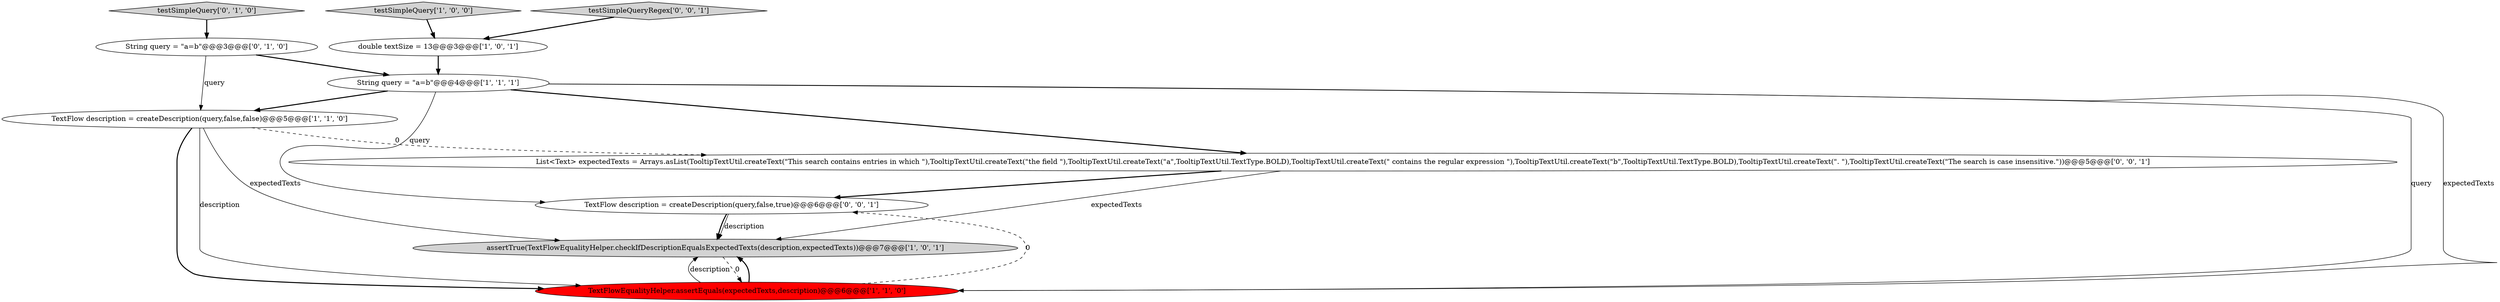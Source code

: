 digraph {
10 [style = filled, label = "TextFlow description = createDescription(query,false,true)@@@6@@@['0', '0', '1']", fillcolor = white, shape = ellipse image = "AAA0AAABBB3BBB"];
9 [style = filled, label = "testSimpleQueryRegex['0', '0', '1']", fillcolor = lightgray, shape = diamond image = "AAA0AAABBB3BBB"];
7 [style = filled, label = "String query = \"a=b\"@@@3@@@['0', '1', '0']", fillcolor = white, shape = ellipse image = "AAA0AAABBB2BBB"];
0 [style = filled, label = "testSimpleQuery['1', '0', '0']", fillcolor = lightgray, shape = diamond image = "AAA0AAABBB1BBB"];
8 [style = filled, label = "List<Text> expectedTexts = Arrays.asList(TooltipTextUtil.createText(\"This search contains entries in which \"),TooltipTextUtil.createText(\"the field \"),TooltipTextUtil.createText(\"a\",TooltipTextUtil.TextType.BOLD),TooltipTextUtil.createText(\" contains the regular expression \"),TooltipTextUtil.createText(\"b\",TooltipTextUtil.TextType.BOLD),TooltipTextUtil.createText(\". \"),TooltipTextUtil.createText(\"The search is case insensitive.\"))@@@5@@@['0', '0', '1']", fillcolor = white, shape = ellipse image = "AAA0AAABBB3BBB"];
6 [style = filled, label = "testSimpleQuery['0', '1', '0']", fillcolor = lightgray, shape = diamond image = "AAA0AAABBB2BBB"];
2 [style = filled, label = "TextFlowEqualityHelper.assertEquals(expectedTexts,description)@@@6@@@['1', '1', '0']", fillcolor = red, shape = ellipse image = "AAA1AAABBB1BBB"];
1 [style = filled, label = "assertTrue(TextFlowEqualityHelper.checkIfDescriptionEqualsExpectedTexts(description,expectedTexts))@@@7@@@['1', '0', '1']", fillcolor = lightgray, shape = ellipse image = "AAA0AAABBB1BBB"];
5 [style = filled, label = "String query = \"a=b\"@@@4@@@['1', '1', '1']", fillcolor = white, shape = ellipse image = "AAA0AAABBB1BBB"];
3 [style = filled, label = "double textSize = 13@@@3@@@['1', '0', '1']", fillcolor = white, shape = ellipse image = "AAA0AAABBB1BBB"];
4 [style = filled, label = "TextFlow description = createDescription(query,false,false)@@@5@@@['1', '1', '0']", fillcolor = white, shape = ellipse image = "AAA0AAABBB1BBB"];
0->3 [style = bold, label=""];
5->8 [style = bold, label=""];
8->10 [style = bold, label=""];
2->1 [style = bold, label=""];
5->10 [style = solid, label="query"];
2->1 [style = solid, label="description"];
4->2 [style = bold, label=""];
2->10 [style = dashed, label="0"];
3->5 [style = bold, label=""];
7->5 [style = bold, label=""];
5->4 [style = bold, label=""];
4->1 [style = solid, label="expectedTexts"];
5->2 [style = solid, label="query"];
4->8 [style = dashed, label="0"];
8->1 [style = solid, label="expectedTexts"];
7->4 [style = solid, label="query"];
4->2 [style = solid, label="description"];
9->3 [style = bold, label=""];
1->2 [style = dashed, label="0"];
6->7 [style = bold, label=""];
10->1 [style = bold, label=""];
5->2 [style = solid, label="expectedTexts"];
10->1 [style = solid, label="description"];
}
